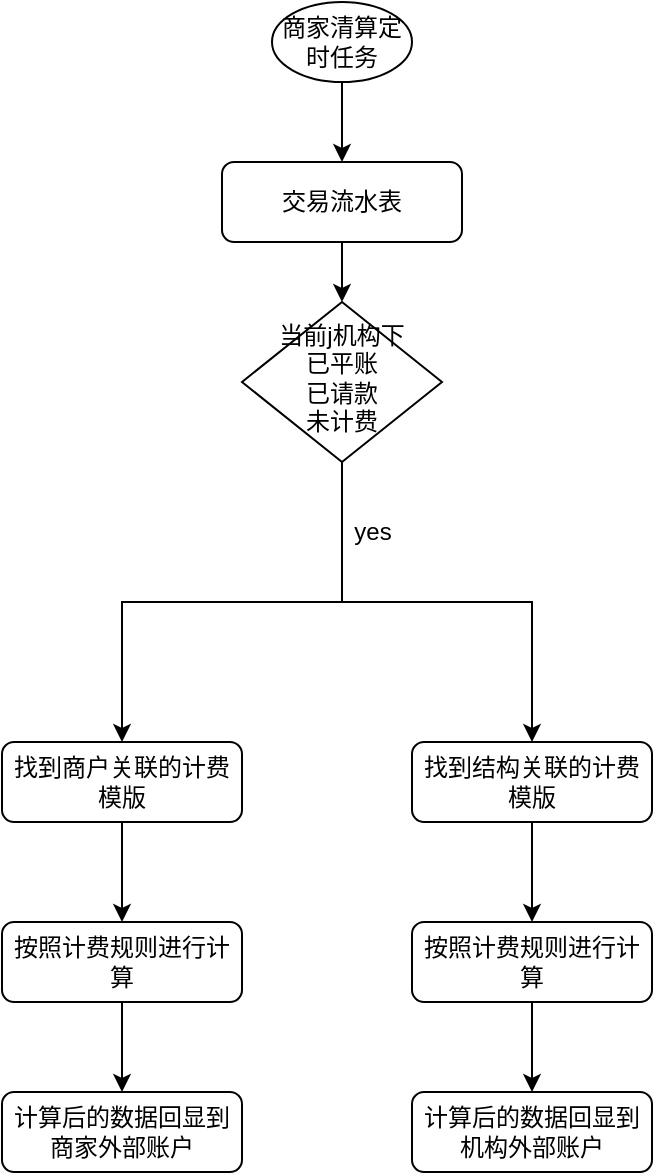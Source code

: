 <mxfile version="24.2.5" type="github" pages="2">
  <diagram id="C5RBs43oDa-KdzZeNtuy" name="Page-1">
    <mxGraphModel dx="1434" dy="738" grid="1" gridSize="10" guides="1" tooltips="1" connect="1" arrows="1" fold="1" page="1" pageScale="1" pageWidth="827" pageHeight="1169" math="0" shadow="0">
      <root>
        <mxCell id="WIyWlLk6GJQsqaUBKTNV-0" />
        <mxCell id="WIyWlLk6GJQsqaUBKTNV-1" parent="WIyWlLk6GJQsqaUBKTNV-0" />
        <mxCell id="tXE0e38hGdNWlQ0zZdyC-2" value="" style="edgeStyle=orthogonalEdgeStyle;rounded=0;orthogonalLoop=1;jettySize=auto;html=1;" parent="WIyWlLk6GJQsqaUBKTNV-1" source="WIyWlLk6GJQsqaUBKTNV-3" target="WIyWlLk6GJQsqaUBKTNV-6" edge="1">
          <mxGeometry relative="1" as="geometry" />
        </mxCell>
        <mxCell id="WIyWlLk6GJQsqaUBKTNV-3" value="交易流水表" style="rounded=1;whiteSpace=wrap;html=1;fontSize=12;glass=0;strokeWidth=1;shadow=0;" parent="WIyWlLk6GJQsqaUBKTNV-1" vertex="1">
          <mxGeometry x="275" y="100" width="120" height="40" as="geometry" />
        </mxCell>
        <mxCell id="FLJo15ycvsVJn0UT2K2C-0" style="edgeStyle=orthogonalEdgeStyle;rounded=0;orthogonalLoop=1;jettySize=auto;html=1;" edge="1" parent="WIyWlLk6GJQsqaUBKTNV-1" source="WIyWlLk6GJQsqaUBKTNV-6" target="WIyWlLk6GJQsqaUBKTNV-11">
          <mxGeometry relative="1" as="geometry" />
        </mxCell>
        <mxCell id="FLJo15ycvsVJn0UT2K2C-1" style="edgeStyle=orthogonalEdgeStyle;rounded=0;orthogonalLoop=1;jettySize=auto;html=1;" edge="1" parent="WIyWlLk6GJQsqaUBKTNV-1" source="WIyWlLk6GJQsqaUBKTNV-6" target="tXE0e38hGdNWlQ0zZdyC-9">
          <mxGeometry relative="1" as="geometry" />
        </mxCell>
        <mxCell id="WIyWlLk6GJQsqaUBKTNV-6" value="&lt;div&gt;当前j机构下&lt;/div&gt;已平账&lt;div&gt;已请款&lt;/div&gt;&lt;div&gt;未计费&lt;/div&gt;" style="rhombus;whiteSpace=wrap;html=1;shadow=0;fontFamily=Helvetica;fontSize=12;align=center;strokeWidth=1;spacing=6;spacingTop=-4;" parent="WIyWlLk6GJQsqaUBKTNV-1" vertex="1">
          <mxGeometry x="285" y="170" width="100" height="80" as="geometry" />
        </mxCell>
        <mxCell id="tXE0e38hGdNWlQ0zZdyC-13" value="" style="edgeStyle=orthogonalEdgeStyle;rounded=0;orthogonalLoop=1;jettySize=auto;html=1;" parent="WIyWlLk6GJQsqaUBKTNV-1" source="WIyWlLk6GJQsqaUBKTNV-11" target="tXE0e38hGdNWlQ0zZdyC-12" edge="1">
          <mxGeometry relative="1" as="geometry" />
        </mxCell>
        <mxCell id="WIyWlLk6GJQsqaUBKTNV-11" value="找到商户关联的计费模版" style="rounded=1;whiteSpace=wrap;html=1;fontSize=12;glass=0;strokeWidth=1;shadow=0;" parent="WIyWlLk6GJQsqaUBKTNV-1" vertex="1">
          <mxGeometry x="165" y="390" width="120" height="40" as="geometry" />
        </mxCell>
        <mxCell id="tXE0e38hGdNWlQ0zZdyC-1" value="" style="edgeStyle=orthogonalEdgeStyle;rounded=0;orthogonalLoop=1;jettySize=auto;html=1;" parent="WIyWlLk6GJQsqaUBKTNV-1" source="tXE0e38hGdNWlQ0zZdyC-0" target="WIyWlLk6GJQsqaUBKTNV-3" edge="1">
          <mxGeometry relative="1" as="geometry" />
        </mxCell>
        <mxCell id="tXE0e38hGdNWlQ0zZdyC-0" value="商家清算定时任务" style="ellipse;whiteSpace=wrap;html=1;" parent="WIyWlLk6GJQsqaUBKTNV-1" vertex="1">
          <mxGeometry x="300" y="20" width="70" height="40" as="geometry" />
        </mxCell>
        <mxCell id="tXE0e38hGdNWlQ0zZdyC-5" value="yes" style="text;html=1;align=center;verticalAlign=middle;resizable=0;points=[];autosize=1;strokeColor=none;fillColor=none;" parent="WIyWlLk6GJQsqaUBKTNV-1" vertex="1">
          <mxGeometry x="330" y="270" width="40" height="30" as="geometry" />
        </mxCell>
        <mxCell id="tXE0e38hGdNWlQ0zZdyC-10" value="" style="edgeStyle=orthogonalEdgeStyle;rounded=0;orthogonalLoop=1;jettySize=auto;html=1;exitX=0.5;exitY=1;exitDx=0;exitDy=0;" parent="WIyWlLk6GJQsqaUBKTNV-1" source="tXE0e38hGdNWlQ0zZdyC-9" edge="1">
          <mxGeometry relative="1" as="geometry">
            <mxPoint x="348.32" y="357.51" as="sourcePoint" />
            <mxPoint x="414" y="420" as="targetPoint" />
          </mxGeometry>
        </mxCell>
        <mxCell id="tXE0e38hGdNWlQ0zZdyC-15" value="" style="edgeStyle=orthogonalEdgeStyle;rounded=0;orthogonalLoop=1;jettySize=auto;html=1;" parent="WIyWlLk6GJQsqaUBKTNV-1" source="tXE0e38hGdNWlQ0zZdyC-9" target="tXE0e38hGdNWlQ0zZdyC-14" edge="1">
          <mxGeometry relative="1" as="geometry" />
        </mxCell>
        <mxCell id="tXE0e38hGdNWlQ0zZdyC-9" value="找到结构关联的计费模版" style="rounded=1;whiteSpace=wrap;html=1;fontSize=12;glass=0;strokeWidth=1;shadow=0;" parent="WIyWlLk6GJQsqaUBKTNV-1" vertex="1">
          <mxGeometry x="370" y="390" width="120" height="40" as="geometry" />
        </mxCell>
        <mxCell id="tXE0e38hGdNWlQ0zZdyC-17" value="" style="edgeStyle=orthogonalEdgeStyle;rounded=0;orthogonalLoop=1;jettySize=auto;html=1;" parent="WIyWlLk6GJQsqaUBKTNV-1" source="tXE0e38hGdNWlQ0zZdyC-12" target="tXE0e38hGdNWlQ0zZdyC-16" edge="1">
          <mxGeometry relative="1" as="geometry" />
        </mxCell>
        <mxCell id="tXE0e38hGdNWlQ0zZdyC-12" value="按照计费规则进行计算" style="rounded=1;whiteSpace=wrap;html=1;fontSize=12;glass=0;strokeWidth=1;shadow=0;" parent="WIyWlLk6GJQsqaUBKTNV-1" vertex="1">
          <mxGeometry x="165" y="480" width="120" height="40" as="geometry" />
        </mxCell>
        <mxCell id="tXE0e38hGdNWlQ0zZdyC-20" value="" style="edgeStyle=orthogonalEdgeStyle;rounded=0;orthogonalLoop=1;jettySize=auto;html=1;" parent="WIyWlLk6GJQsqaUBKTNV-1" source="tXE0e38hGdNWlQ0zZdyC-14" target="tXE0e38hGdNWlQ0zZdyC-19" edge="1">
          <mxGeometry relative="1" as="geometry" />
        </mxCell>
        <mxCell id="tXE0e38hGdNWlQ0zZdyC-14" value="按照计费规则进行计算" style="rounded=1;whiteSpace=wrap;html=1;fontSize=12;glass=0;strokeWidth=1;shadow=0;" parent="WIyWlLk6GJQsqaUBKTNV-1" vertex="1">
          <mxGeometry x="370" y="480" width="120" height="40" as="geometry" />
        </mxCell>
        <mxCell id="tXE0e38hGdNWlQ0zZdyC-16" value="计算后的数据回显到商家外部账户" style="rounded=1;whiteSpace=wrap;html=1;fontSize=12;glass=0;strokeWidth=1;shadow=0;" parent="WIyWlLk6GJQsqaUBKTNV-1" vertex="1">
          <mxGeometry x="165" y="565" width="120" height="40" as="geometry" />
        </mxCell>
        <mxCell id="tXE0e38hGdNWlQ0zZdyC-19" value="计算后的数据回显到机构外部账户" style="rounded=1;whiteSpace=wrap;html=1;fontSize=12;glass=0;strokeWidth=1;shadow=0;" parent="WIyWlLk6GJQsqaUBKTNV-1" vertex="1">
          <mxGeometry x="370" y="565" width="120" height="40" as="geometry" />
        </mxCell>
      </root>
    </mxGraphModel>
  </diagram>
  <diagram id="2A0io8Df8Tge1XQXQTOt" name="第 2 页">
    <mxGraphModel dx="1434" dy="738" grid="1" gridSize="10" guides="1" tooltips="1" connect="1" arrows="1" fold="1" page="1" pageScale="1" pageWidth="827" pageHeight="1169" math="0" shadow="0">
      <root>
        <mxCell id="0" />
        <mxCell id="1" parent="0" />
        <mxCell id="60Ieh_e1w46ytMVCkPok-1" value="" style="edgeStyle=orthogonalEdgeStyle;rounded=0;orthogonalLoop=1;jettySize=auto;html=1;" parent="1" source="60Ieh_e1w46ytMVCkPok-2" target="60Ieh_e1w46ytMVCkPok-4" edge="1">
          <mxGeometry relative="1" as="geometry" />
        </mxCell>
        <mxCell id="60Ieh_e1w46ytMVCkPok-2" value="定时扫描循环保证金表" style="rounded=1;whiteSpace=wrap;html=1;fontSize=12;glass=0;strokeWidth=1;shadow=0;" parent="1" vertex="1">
          <mxGeometry x="275" y="100" width="120" height="40" as="geometry" />
        </mxCell>
        <mxCell id="60Ieh_e1w46ytMVCkPok-3" value="" style="edgeStyle=orthogonalEdgeStyle;rounded=0;orthogonalLoop=1;jettySize=auto;html=1;" parent="1" source="60Ieh_e1w46ytMVCkPok-4" edge="1">
          <mxGeometry relative="1" as="geometry">
            <mxPoint x="335" y="280" as="targetPoint" />
          </mxGeometry>
        </mxCell>
        <mxCell id="60Ieh_e1w46ytMVCkPok-4" value="解冻时间&amp;lt;当前时间&amp;amp;&amp;amp;未解冻" style="rhombus;whiteSpace=wrap;html=1;shadow=0;fontFamily=Helvetica;fontSize=12;align=center;strokeWidth=1;spacing=6;spacingTop=-4;" parent="1" vertex="1">
          <mxGeometry x="285" y="170" width="100" height="80" as="geometry" />
        </mxCell>
        <mxCell id="60Ieh_e1w46ytMVCkPok-9" value="" style="edgeStyle=orthogonalEdgeStyle;rounded=0;orthogonalLoop=1;jettySize=auto;html=1;" parent="1" source="60Ieh_e1w46ytMVCkPok-10" target="60Ieh_e1w46ytMVCkPok-2" edge="1">
          <mxGeometry relative="1" as="geometry" />
        </mxCell>
        <mxCell id="60Ieh_e1w46ytMVCkPok-10" value="保证金解冻" style="ellipse;whiteSpace=wrap;html=1;" parent="1" vertex="1">
          <mxGeometry x="300" y="20" width="70" height="40" as="geometry" />
        </mxCell>
        <mxCell id="60Ieh_e1w46ytMVCkPok-11" value="yes" style="text;html=1;align=center;verticalAlign=middle;resizable=0;points=[];autosize=1;strokeColor=none;fillColor=none;" parent="1" vertex="1">
          <mxGeometry x="320" y="248" width="40" height="30" as="geometry" />
        </mxCell>
        <mxCell id="60Ieh_e1w46ytMVCkPok-22" value="" style="edgeStyle=orthogonalEdgeStyle;rounded=0;orthogonalLoop=1;jettySize=auto;html=1;" parent="1" source="60Ieh_e1w46ytMVCkPok-15" target="60Ieh_e1w46ytMVCkPok-19" edge="1">
          <mxGeometry relative="1" as="geometry" />
        </mxCell>
        <mxCell id="60Ieh_e1w46ytMVCkPok-15" value="获取找到解冻数据" style="rounded=1;whiteSpace=wrap;html=1;fontSize=12;glass=0;strokeWidth=1;shadow=0;" parent="1" vertex="1">
          <mxGeometry x="275" y="280" width="120" height="40" as="geometry" />
        </mxCell>
        <mxCell id="60Ieh_e1w46ytMVCkPok-19" value="修改商家外部分账户表里面的保证金户金额和已经解冻保证金金额" style="rounded=1;whiteSpace=wrap;html=1;fontSize=12;glass=0;strokeWidth=1;shadow=0;" parent="1" vertex="1">
          <mxGeometry x="270" y="360" width="130" height="70" as="geometry" />
        </mxCell>
      </root>
    </mxGraphModel>
  </diagram>
</mxfile>
